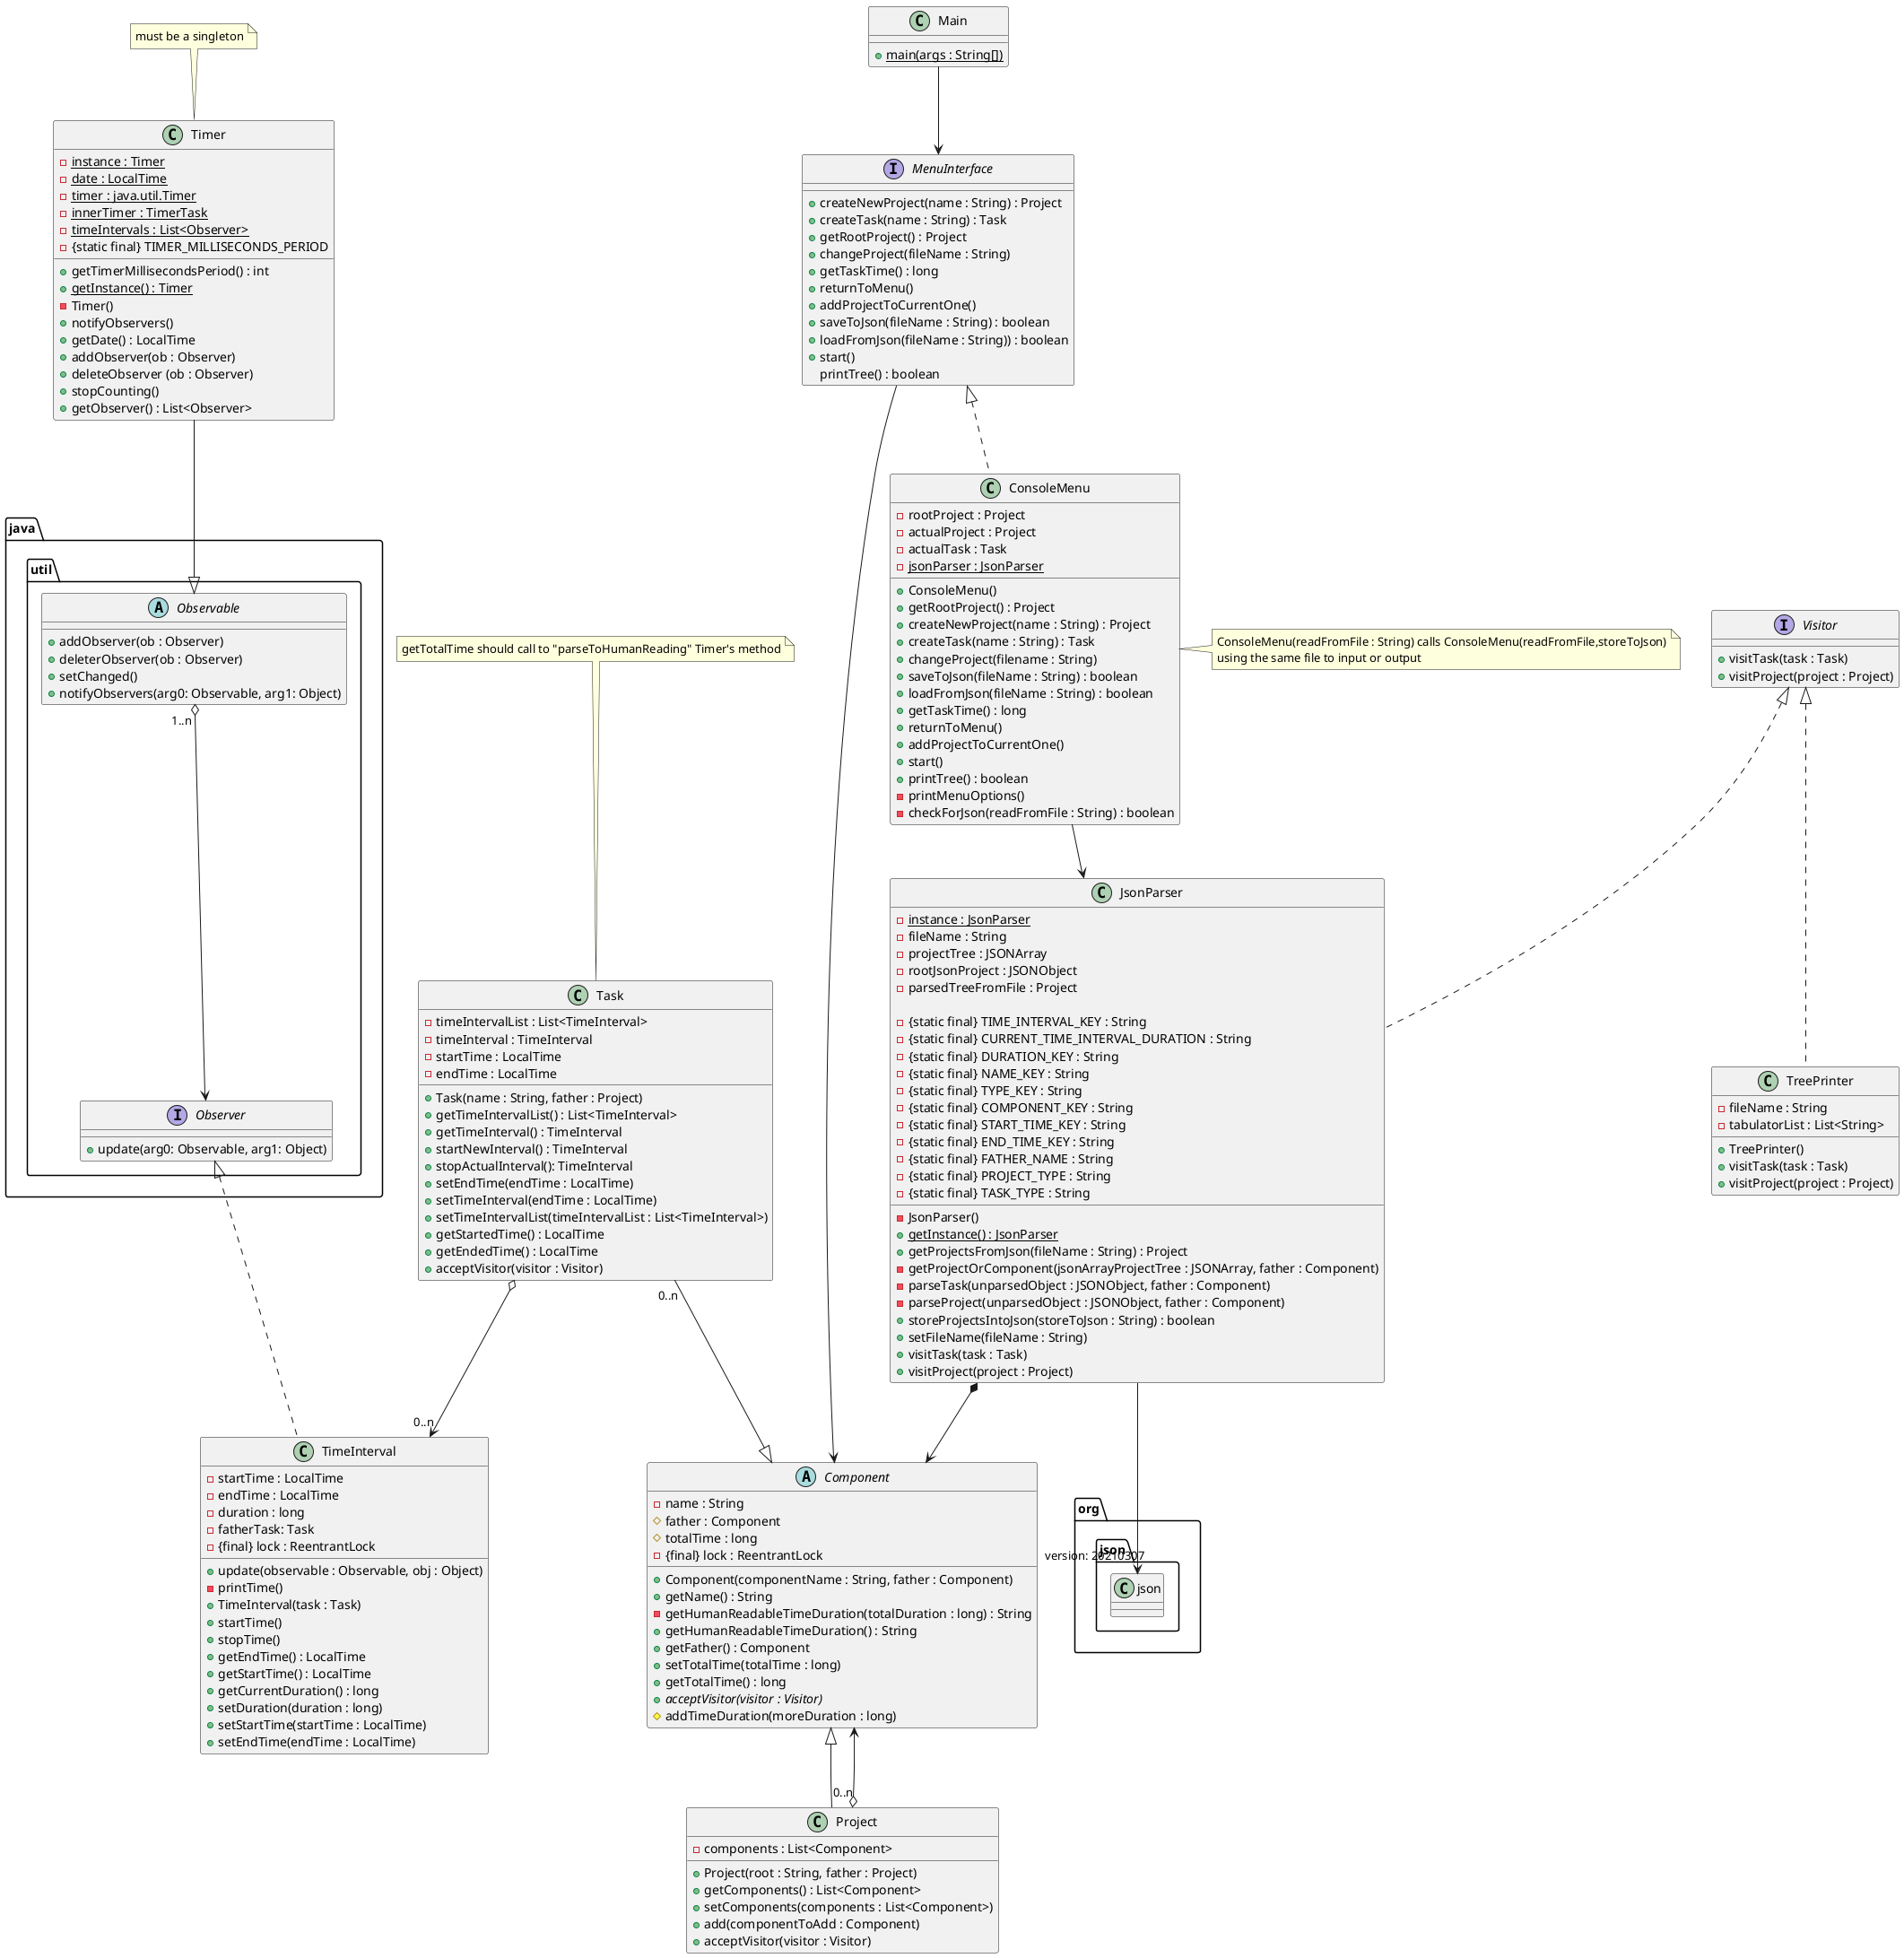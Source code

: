 @startuml
abstract class Component {
    - name : String
    # father : Component
    # totalTime : long
    - {final} lock : ReentrantLock

    + Component(componentName : String, father : Component)
    + getName() : String
    - getHumanReadableTimeDuration(totalDuration : long) : String
    + getHumanReadableTimeDuration() : String
    + getFather() : Component
    + setTotalTime(totalTime : long)
    + getTotalTime() : long
    + {abstract} acceptVisitor(visitor : Visitor)
    # addTimeDuration(moreDuration : long)
}

class TimeInterval implements java.util.Observer {

    - startTime : LocalTime
    - endTime : LocalTime
    - duration : long
    - fatherTask: Task
    -{final} lock : ReentrantLock

    + update(observable : Observable, obj : Object)
    - printTime()
    + TimeInterval(task : Task)
    + startTime()
    + stopTime()
    + getEndTime() : LocalTime
    + getStartTime() : LocalTime
    + getCurrentDuration() : long
    + setDuration(duration : long)
    + setStartTime(startTime : LocalTime)
    + setEndTime(endTime : LocalTime)
}

abstract class java.util.Observable{

    + addObserver(ob : Observer)
    + deleterObserver(ob : Observer)
    + setChanged()
    + notifyObservers(arg0: Observable, arg1: Object)

}

interface java.util.Observer {

    + update(arg0: Observable, arg1: Object)

}

interface Visitor {
    + visitTask(task : Task)
    + visitProject(project : Project)
}


class Project extends Component{

    - components : List<Component>

    + Project(root : String, father : Project)
    + getComponents() : List<Component>
    + setComponents(components : List<Component>)
    + add(componentToAdd : Component)
    + acceptVisitor(visitor : Visitor)


}

class Task {

    - timeIntervalList : List<TimeInterval>
    - timeInterval : TimeInterval
    - startTime : LocalTime
    - endTime : LocalTime

    + Task(name : String, father : Project)
    + getTimeIntervalList() : List<TimeInterval>
    + getTimeInterval() : TimeInterval
    + startNewInterval() : TimeInterval
    + stopActualInterval(): TimeInterval
    + setEndTime(endTime : LocalTime)
    + setTimeInterval(endTime : LocalTime)
    + setTimeIntervalList(timeIntervalList : List<TimeInterval>)
    + getStartedTime() : LocalTime
    + getEndedTime() : LocalTime
    + acceptVisitor(visitor : Visitor)

}



class Timer {

    - {static} instance : Timer
    - {static} date : LocalTime
    - {static} timer : java.util.Timer
    - {static} innerTimer : TimerTask
    - {static} timeIntervals : List<Observer>
    - {static final} TIMER_MILLISECONDS_PERIOD

    + getTimerMillisecondsPeriod() : int
    + {static} getInstance() : Timer
    - Timer()
    + notifyObservers()
    + getDate() : LocalTime
    + addObserver(ob : Observer)
    + deleteObserver (ob : Observer)
    + stopCounting()
    + getObserver() : List<Observer>

}

class JsonParser implements Visitor{
    - {static} instance : JsonParser
    - fileName : String
    - projectTree : JSONArray
    - rootJsonProject : JSONObject
    - parsedTreeFromFile : Project

    - {static final} TIME_INTERVAL_KEY : String
    - {static final} CURRENT_TIME_INTERVAL_DURATION : String
    - {static final} DURATION_KEY : String
    - {static final} NAME_KEY : String
    - {static final} TYPE_KEY : String
    - {static final} COMPONENT_KEY : String
    - {static final} START_TIME_KEY : String
    - {static final} END_TIME_KEY : String
    - {static final} FATHER_NAME : String
    - {static final} PROJECT_TYPE : String
    - {static final} TASK_TYPE : String

    - JsonParser()
    + {static} getInstance() : JsonParser
    + getProjectsFromJson(fileName : String) : Project
    - getProjectOrComponent(jsonArrayProjectTree : JSONArray, father : Component)
    - parseTask(unparsedObject : JSONObject, father : Component)
    - parseProject(unparsedObject : JSONObject, father : Component)
    + storeProjectsIntoJson(storeToJson : String) : boolean
    + setFileName(fileName : String)
    + visitTask(task : Task)
    + visitProject(project : Project)
}

class TreePrinter implements Visitor{
    - fileName : String
    - tabulatorList : List<String>

    + TreePrinter()
    + visitTask(task : Task)
    + visitProject(project : Project)
}

class Main {
    + {static} main(args : String[])
}

interface MenuInterface {
    + createNewProject(name : String) : Project
    + createTask(name : String) : Task
    + getRootProject() : Project
    + changeProject(fileName : String)
    + getTaskTime() : long
    + returnToMenu()
    + addProjectToCurrentOne()
    + saveToJson(fileName : String) : boolean
    + loadFromJson(fileName : String)) : boolean
    + start()
    printTree() : boolean
}


class ConsoleMenu implements MenuInterface {

    - rootProject : Project
    - actualProject : Project
    - actualTask : Task
    - {static} jsonParser : JsonParser

    + ConsoleMenu()
    + getRootProject() : Project
    + createNewProject(name : String) : Project
    + createTask(name : String) : Task
    + changeProject(filename : String)
    + saveToJson(fileName : String) : boolean
    + loadFromJson(fileName : String) : boolean
    + getTaskTime() : long
    + returnToMenu()
    + addProjectToCurrentOne()
    + start()
    + printTree() : boolean
    - printMenuOptions()
    - checkForJson(readFromFile : String) : boolean
}

note top of Task {
    getTotalTime should call to "parseToHumanReading" Timer's method
}

note top of Timer {
    must be a singleton
}

note right of ConsoleMenu {
    ConsoleMenu(readFromFile : String) calls ConsoleMenu(readFromFile,storeToJson)
    using the same file to input or output
}

Main --> MenuInterface
ConsoleMenu --> JsonParser
JsonParser --> "version: 20210307" org.json.json
JsonParser *--> Component
Project "0..n" o--> Component
MenuInterface --> Component
Task o--> "0..n" TimeInterval
Task "0..n" --|> Component
java.util.Observable "1..n " o--> java.util.Observer
Timer --|> java.util.Observable

@enduml